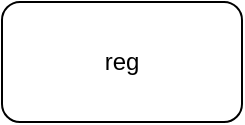 <mxfile version="24.6.4" type="github">
  <diagram name="Page-1" id="F8rWhi-5w57sYpazB2Aw">
    <mxGraphModel dx="954" dy="615" grid="1" gridSize="10" guides="1" tooltips="1" connect="1" arrows="1" fold="1" page="1" pageScale="1" pageWidth="850" pageHeight="1100" math="0" shadow="0">
      <root>
        <mxCell id="0" />
        <mxCell id="1" parent="0" />
        <mxCell id="7dc0pVuf5guwQl9jQlPK-1" value="reg" style="rounded=1;whiteSpace=wrap;html=1;" vertex="1" parent="1">
          <mxGeometry x="110" y="160" width="120" height="60" as="geometry" />
        </mxCell>
      </root>
    </mxGraphModel>
  </diagram>
</mxfile>
